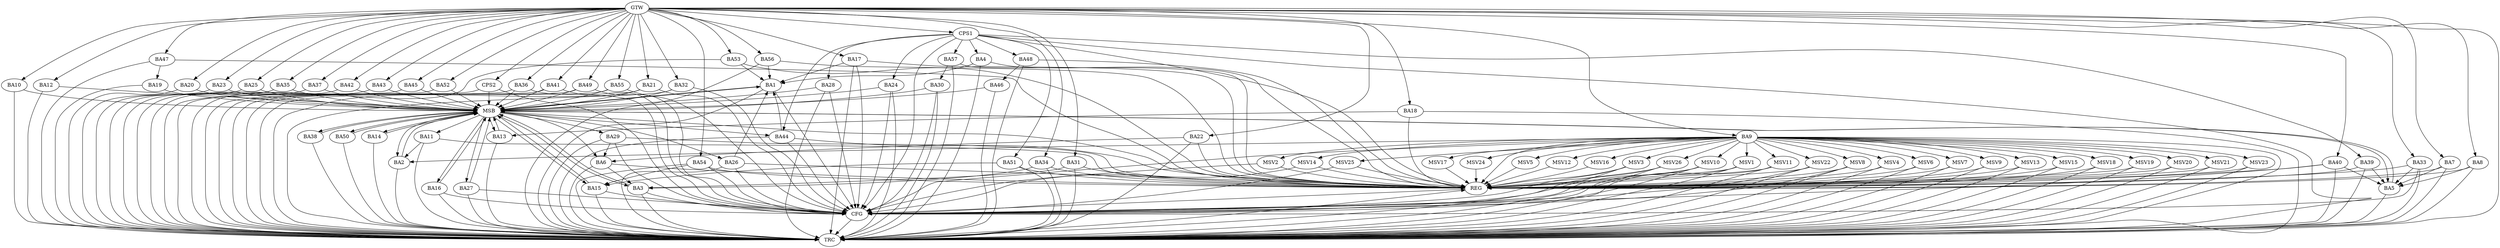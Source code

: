 strict digraph G {
  BA1 [ label="BA1" ];
  BA2 [ label="BA2" ];
  BA3 [ label="BA3" ];
  BA4 [ label="BA4" ];
  BA5 [ label="BA5" ];
  BA6 [ label="BA6" ];
  BA7 [ label="BA7" ];
  BA8 [ label="BA8" ];
  BA9 [ label="BA9" ];
  BA10 [ label="BA10" ];
  BA11 [ label="BA11" ];
  BA12 [ label="BA12" ];
  BA13 [ label="BA13" ];
  BA14 [ label="BA14" ];
  BA15 [ label="BA15" ];
  BA16 [ label="BA16" ];
  BA17 [ label="BA17" ];
  BA18 [ label="BA18" ];
  BA19 [ label="BA19" ];
  BA20 [ label="BA20" ];
  BA21 [ label="BA21" ];
  BA22 [ label="BA22" ];
  BA23 [ label="BA23" ];
  BA24 [ label="BA24" ];
  BA25 [ label="BA25" ];
  BA26 [ label="BA26" ];
  BA27 [ label="BA27" ];
  BA28 [ label="BA28" ];
  BA29 [ label="BA29" ];
  BA30 [ label="BA30" ];
  BA31 [ label="BA31" ];
  BA32 [ label="BA32" ];
  BA33 [ label="BA33" ];
  BA34 [ label="BA34" ];
  BA35 [ label="BA35" ];
  BA36 [ label="BA36" ];
  BA37 [ label="BA37" ];
  BA38 [ label="BA38" ];
  BA39 [ label="BA39" ];
  BA40 [ label="BA40" ];
  BA41 [ label="BA41" ];
  BA42 [ label="BA42" ];
  BA43 [ label="BA43" ];
  BA44 [ label="BA44" ];
  BA45 [ label="BA45" ];
  BA46 [ label="BA46" ];
  BA47 [ label="BA47" ];
  BA48 [ label="BA48" ];
  BA49 [ label="BA49" ];
  BA50 [ label="BA50" ];
  BA51 [ label="BA51" ];
  BA52 [ label="BA52" ];
  BA53 [ label="BA53" ];
  BA54 [ label="BA54" ];
  BA55 [ label="BA55" ];
  BA56 [ label="BA56" ];
  BA57 [ label="BA57" ];
  CPS1 [ label="CPS1" ];
  CPS2 [ label="CPS2" ];
  GTW [ label="GTW" ];
  REG [ label="REG" ];
  MSB [ label="MSB" ];
  CFG [ label="CFG" ];
  TRC [ label="TRC" ];
  MSV1 [ label="MSV1" ];
  MSV2 [ label="MSV2" ];
  MSV3 [ label="MSV3" ];
  MSV4 [ label="MSV4" ];
  MSV5 [ label="MSV5" ];
  MSV6 [ label="MSV6" ];
  MSV7 [ label="MSV7" ];
  MSV8 [ label="MSV8" ];
  MSV9 [ label="MSV9" ];
  MSV10 [ label="MSV10" ];
  MSV11 [ label="MSV11" ];
  MSV12 [ label="MSV12" ];
  MSV13 [ label="MSV13" ];
  MSV14 [ label="MSV14" ];
  MSV15 [ label="MSV15" ];
  MSV16 [ label="MSV16" ];
  MSV17 [ label="MSV17" ];
  MSV18 [ label="MSV18" ];
  MSV19 [ label="MSV19" ];
  MSV20 [ label="MSV20" ];
  MSV21 [ label="MSV21" ];
  MSV22 [ label="MSV22" ];
  MSV23 [ label="MSV23" ];
  MSV24 [ label="MSV24" ];
  MSV25 [ label="MSV25" ];
  MSV26 [ label="MSV26" ];
  BA4 -> BA1;
  BA6 -> BA3;
  BA7 -> BA5;
  BA8 -> BA5;
  BA9 -> BA2;
  BA11 -> BA2;
  BA17 -> BA1;
  BA18 -> BA13;
  BA22 -> BA6;
  BA26 -> BA1;
  BA29 -> BA6;
  BA31 -> BA3;
  BA33 -> BA5;
  BA34 -> BA3;
  BA39 -> BA5;
  BA40 -> BA5;
  BA44 -> BA1;
  BA47 -> BA19;
  BA48 -> BA46;
  BA51 -> BA15;
  BA53 -> BA1;
  BA54 -> BA15;
  BA56 -> BA1;
  BA57 -> BA30;
  CPS1 -> BA48;
  CPS1 -> BA57;
  CPS1 -> BA4;
  CPS1 -> BA39;
  CPS1 -> BA28;
  CPS1 -> BA44;
  CPS1 -> BA24;
  CPS1 -> BA51;
  GTW -> BA7;
  GTW -> BA8;
  GTW -> BA9;
  GTW -> BA10;
  GTW -> BA12;
  GTW -> BA17;
  GTW -> BA18;
  GTW -> BA20;
  GTW -> BA21;
  GTW -> BA22;
  GTW -> BA23;
  GTW -> BA25;
  GTW -> BA31;
  GTW -> BA32;
  GTW -> BA33;
  GTW -> BA34;
  GTW -> BA35;
  GTW -> BA36;
  GTW -> BA37;
  GTW -> BA40;
  GTW -> BA41;
  GTW -> BA42;
  GTW -> BA43;
  GTW -> BA45;
  GTW -> BA47;
  GTW -> BA49;
  GTW -> BA52;
  GTW -> BA53;
  GTW -> BA54;
  GTW -> BA55;
  GTW -> BA56;
  GTW -> CPS1;
  GTW -> CPS2;
  BA4 -> REG;
  BA6 -> REG;
  BA7 -> REG;
  BA8 -> REG;
  BA9 -> REG;
  BA11 -> REG;
  BA17 -> REG;
  BA18 -> REG;
  BA22 -> REG;
  BA26 -> REG;
  BA29 -> REG;
  BA31 -> REG;
  BA33 -> REG;
  BA34 -> REG;
  BA39 -> REG;
  BA40 -> REG;
  BA44 -> REG;
  BA47 -> REG;
  BA48 -> REG;
  BA51 -> REG;
  BA53 -> REG;
  BA54 -> REG;
  BA56 -> REG;
  BA57 -> REG;
  CPS1 -> REG;
  BA1 -> MSB;
  MSB -> BA2;
  MSB -> REG;
  BA2 -> MSB;
  MSB -> BA1;
  BA3 -> MSB;
  BA5 -> MSB;
  BA10 -> MSB;
  MSB -> BA5;
  BA12 -> MSB;
  BA13 -> MSB;
  BA14 -> MSB;
  BA15 -> MSB;
  MSB -> BA6;
  BA16 -> MSB;
  BA19 -> MSB;
  BA20 -> MSB;
  BA21 -> MSB;
  BA23 -> MSB;
  BA24 -> MSB;
  MSB -> BA16;
  BA25 -> MSB;
  BA27 -> MSB;
  MSB -> BA15;
  BA28 -> MSB;
  MSB -> BA3;
  BA30 -> MSB;
  MSB -> BA14;
  BA32 -> MSB;
  MSB -> BA26;
  BA35 -> MSB;
  BA36 -> MSB;
  MSB -> BA11;
  BA37 -> MSB;
  BA38 -> MSB;
  BA41 -> MSB;
  BA42 -> MSB;
  BA43 -> MSB;
  BA45 -> MSB;
  BA46 -> MSB;
  MSB -> BA27;
  BA49 -> MSB;
  MSB -> BA29;
  BA50 -> MSB;
  MSB -> BA44;
  BA52 -> MSB;
  MSB -> BA50;
  BA55 -> MSB;
  MSB -> BA38;
  CPS2 -> MSB;
  MSB -> BA13;
  BA1 -> CFG;
  BA44 -> CFG;
  BA26 -> CFG;
  BA28 -> CFG;
  BA15 -> CFG;
  BA33 -> CFG;
  CPS2 -> CFG;
  BA55 -> CFG;
  BA54 -> CFG;
  BA27 -> CFG;
  BA49 -> CFG;
  BA36 -> CFG;
  BA41 -> CFG;
  BA9 -> CFG;
  CPS1 -> CFG;
  BA24 -> CFG;
  BA16 -> CFG;
  BA30 -> CFG;
  BA21 -> CFG;
  BA29 -> CFG;
  BA40 -> CFG;
  BA17 -> CFG;
  BA3 -> CFG;
  BA32 -> CFG;
  REG -> CFG;
  BA1 -> TRC;
  BA2 -> TRC;
  BA3 -> TRC;
  BA4 -> TRC;
  BA5 -> TRC;
  BA6 -> TRC;
  BA7 -> TRC;
  BA8 -> TRC;
  BA9 -> TRC;
  BA10 -> TRC;
  BA11 -> TRC;
  BA12 -> TRC;
  BA13 -> TRC;
  BA14 -> TRC;
  BA15 -> TRC;
  BA16 -> TRC;
  BA17 -> TRC;
  BA18 -> TRC;
  BA19 -> TRC;
  BA20 -> TRC;
  BA21 -> TRC;
  BA22 -> TRC;
  BA23 -> TRC;
  BA24 -> TRC;
  BA25 -> TRC;
  BA26 -> TRC;
  BA27 -> TRC;
  BA28 -> TRC;
  BA29 -> TRC;
  BA30 -> TRC;
  BA31 -> TRC;
  BA32 -> TRC;
  BA33 -> TRC;
  BA34 -> TRC;
  BA35 -> TRC;
  BA36 -> TRC;
  BA37 -> TRC;
  BA38 -> TRC;
  BA39 -> TRC;
  BA40 -> TRC;
  BA41 -> TRC;
  BA42 -> TRC;
  BA43 -> TRC;
  BA44 -> TRC;
  BA45 -> TRC;
  BA46 -> TRC;
  BA47 -> TRC;
  BA48 -> TRC;
  BA49 -> TRC;
  BA50 -> TRC;
  BA51 -> TRC;
  BA52 -> TRC;
  BA53 -> TRC;
  BA54 -> TRC;
  BA55 -> TRC;
  BA56 -> TRC;
  BA57 -> TRC;
  CPS1 -> TRC;
  CPS2 -> TRC;
  GTW -> TRC;
  CFG -> TRC;
  TRC -> REG;
  BA9 -> MSV1;
  BA9 -> MSV2;
  BA9 -> MSV3;
  BA9 -> MSV4;
  MSV1 -> REG;
  MSV1 -> TRC;
  MSV1 -> CFG;
  MSV2 -> REG;
  MSV2 -> CFG;
  MSV3 -> REG;
  MSV3 -> TRC;
  MSV3 -> CFG;
  MSV4 -> REG;
  MSV4 -> TRC;
  BA9 -> MSV5;
  BA9 -> MSV6;
  MSV5 -> REG;
  MSV6 -> REG;
  MSV6 -> TRC;
  BA9 -> MSV7;
  BA9 -> MSV8;
  BA9 -> MSV9;
  MSV7 -> REG;
  MSV7 -> TRC;
  MSV8 -> REG;
  MSV8 -> TRC;
  MSV8 -> CFG;
  MSV9 -> REG;
  MSV9 -> TRC;
  BA9 -> MSV10;
  MSV10 -> REG;
  MSV10 -> TRC;
  MSV10 -> CFG;
  BA9 -> MSV11;
  BA9 -> MSV12;
  BA9 -> MSV13;
  MSV11 -> REG;
  MSV11 -> TRC;
  MSV11 -> CFG;
  MSV12 -> REG;
  MSV13 -> REG;
  MSV13 -> TRC;
  BA9 -> MSV14;
  MSV14 -> REG;
  MSV14 -> CFG;
  BA9 -> MSV15;
  BA9 -> MSV16;
  BA9 -> MSV17;
  BA9 -> MSV18;
  MSV15 -> REG;
  MSV15 -> TRC;
  MSV16 -> REG;
  MSV17 -> REG;
  MSV18 -> REG;
  MSV18 -> TRC;
  BA9 -> MSV19;
  BA9 -> MSV20;
  BA9 -> MSV21;
  BA9 -> MSV22;
  MSV19 -> REG;
  MSV19 -> TRC;
  MSV20 -> REG;
  MSV20 -> TRC;
  MSV21 -> REG;
  MSV21 -> TRC;
  MSV22 -> REG;
  MSV22 -> TRC;
  MSV22 -> CFG;
  BA9 -> MSV23;
  MSV23 -> REG;
  MSV23 -> TRC;
  BA9 -> MSV24;
  BA9 -> MSV25;
  BA9 -> MSV26;
  MSV24 -> REG;
  MSV25 -> REG;
  MSV25 -> CFG;
  MSV26 -> REG;
  MSV26 -> TRC;
  MSV26 -> CFG;
}

